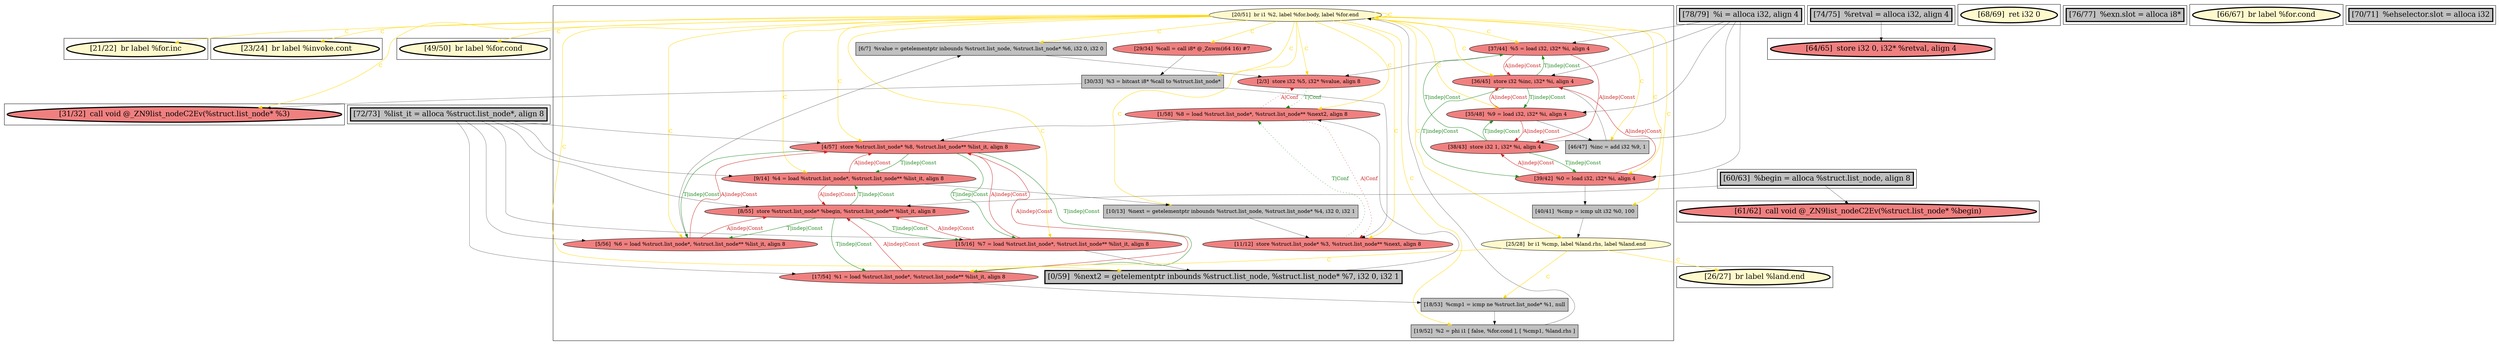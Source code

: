 
digraph G {



node182->node161 [style=solid,color=gold,label="C",penwidth=1.0,fontcolor=gold ]
node182->node165 [style=solid,color=gold,label="C",penwidth=1.0,fontcolor=gold ]
node182->node173 [style=solid,color=gold,label="C",penwidth=1.0,fontcolor=gold ]
node182->node172 [style=solid,color=gold,label="C",penwidth=1.0,fontcolor=gold ]
node182->node180 [style=solid,color=gold,label="C",penwidth=1.0,fontcolor=gold ]
node182->node183 [style=solid,color=gold,label="C",penwidth=1.0,fontcolor=gold ]
node182->node163 [style=solid,color=gold,label="C",penwidth=1.0,fontcolor=gold ]
node182->node184 [style=solid,color=gold,label="C",penwidth=1.0,fontcolor=gold ]
node188->node165 [style=solid,color=black,label="",penwidth=0.5,fontcolor=black ]
node182->node174 [style=solid,color=gold,label="C",penwidth=1.0,fontcolor=gold ]
node171->node177 [style=solid,color=firebrick3,label="A|indep|Const",penwidth=1.0,fontcolor=firebrick3 ]
node177->node171 [style=solid,color=forestgreen,label="T|indep|Const",penwidth=1.0,fontcolor=forestgreen ]
node182->node162 [style=solid,color=gold,label="C",penwidth=1.0,fontcolor=gold ]
node187->node177 [style=solid,color=black,label="",penwidth=0.5,fontcolor=black ]
node167->node182 [style=solid,color=black,label="",penwidth=0.5,fontcolor=black ]
node163->node177 [style=solid,color=black,label="",penwidth=0.5,fontcolor=black ]
node188->node179 [style=solid,color=black,label="",penwidth=0.5,fontcolor=black ]
node166->node164 [style=solid,color=forestgreen,label="T|indep|Const",penwidth=1.0,fontcolor=forestgreen ]
node164->node166 [style=solid,color=firebrick3,label="A|indep|Const",penwidth=1.0,fontcolor=firebrick3 ]
node182->node181 [style=solid,color=gold,label="C",penwidth=1.0,fontcolor=gold ]
node187->node171 [style=solid,color=black,label="",penwidth=0.5,fontcolor=black ]
node182->node182 [style=solid,color=gold,label="C",penwidth=1.0,fontcolor=gold ]
node165->node162 [style=solid,color=black,label="",penwidth=0.5,fontcolor=black ]
node160->node181 [style=solid,color=black,label="",penwidth=0.5,fontcolor=black ]
node155->node156 [style=solid,color=black,label="",penwidth=0.5,fontcolor=black ]
node179->node178 [style=solid,color=firebrick3,label="A|indep|Const",penwidth=1.0,fontcolor=firebrick3 ]
node162->node163 [style=dotted,color=forestgreen,label="T|Conf",penwidth=1.0,fontcolor=forestgreen ]
node178->node179 [style=solid,color=forestgreen,label="T|indep|Const",penwidth=1.0,fontcolor=forestgreen ]
node188->node178 [style=solid,color=black,label="",penwidth=0.5,fontcolor=black ]
node169->node178 [style=solid,color=firebrick3,label="A|indep|Const",penwidth=1.0,fontcolor=firebrick3 ]
node161->node162 [style=solid,color=black,label="",penwidth=0.5,fontcolor=black ]
node178->node169 [style=solid,color=forestgreen,label="T|indep|Const",penwidth=1.0,fontcolor=forestgreen ]
node163->node162 [style=dotted,color=firebrick3,label="A|Conf",penwidth=1.0,fontcolor=firebrick3 ]
node182->node179 [style=solid,color=gold,label="C",penwidth=1.0,fontcolor=gold ]
node170->node168 [style=solid,color=black,label="",penwidth=0.5,fontcolor=black ]
node166->node174 [style=solid,color=forestgreen,label="T|indep|Const",penwidth=1.0,fontcolor=forestgreen ]
node182->node176 [style=solid,color=gold,label="C",penwidth=1.0,fontcolor=gold ]
node176->node175 [style=solid,color=gold,label="C",penwidth=1.0,fontcolor=gold ]
node174->node177 [style=solid,color=firebrick3,label="A|indep|Const",penwidth=1.0,fontcolor=firebrick3 ]
node182->node151 [style=solid,color=gold,label="C",penwidth=1.0,fontcolor=gold ]
node179->node183 [style=solid,color=firebrick3,label="A|indep|Const",penwidth=1.0,fontcolor=firebrick3 ]
node187->node166 [style=solid,color=black,label="",penwidth=0.5,fontcolor=black ]
node187->node174 [style=solid,color=black,label="",penwidth=0.5,fontcolor=black ]
node182->node164 [style=solid,color=gold,label="C",penwidth=1.0,fontcolor=gold ]
node188->node169 [style=solid,color=black,label="",penwidth=0.5,fontcolor=black ]
node176->node171 [style=solid,color=gold,label="C",penwidth=1.0,fontcolor=gold ]
node182->node152 [style=solid,color=gold,label="C",penwidth=1.0,fontcolor=gold ]
node166->node173 [style=solid,color=forestgreen,label="T|indep|Const",penwidth=1.0,fontcolor=forestgreen ]
node187->node173 [style=solid,color=black,label="",penwidth=0.5,fontcolor=black ]
node182->node168 [style=solid,color=gold,label="C",penwidth=1.0,fontcolor=gold ]
node164->node161 [style=solid,color=black,label="",penwidth=0.5,fontcolor=black ]
node163->node168 [style=dotted,color=firebrick3,label="A|Conf",penwidth=1.0,fontcolor=firebrick3 ]
node177->node173 [style=solid,color=forestgreen,label="T|indep|Const",penwidth=1.0,fontcolor=forestgreen ]
node182->node167 [style=solid,color=gold,label="C",penwidth=1.0,fontcolor=gold ]
node174->node172 [style=solid,color=black,label="",penwidth=0.5,fontcolor=black ]
node182->node169 [style=solid,color=gold,label="C",penwidth=1.0,fontcolor=gold ]
node183->node169 [style=solid,color=forestgreen,label="T|indep|Const",penwidth=1.0,fontcolor=forestgreen ]
node169->node184 [style=solid,color=black,label="",penwidth=0.5,fontcolor=black ]
node183->node165 [style=solid,color=forestgreen,label="T|indep|Const",penwidth=1.0,fontcolor=forestgreen ]
node172->node163 [style=solid,color=black,label="",penwidth=0.5,fontcolor=black ]
node180->node176 [style=solid,color=black,label="",penwidth=0.5,fontcolor=black ]
node176->node158 [style=solid,color=gold,label="C",penwidth=1.0,fontcolor=gold ]
node182->node170 [style=solid,color=gold,label="C",penwidth=1.0,fontcolor=gold ]
node175->node167 [style=solid,color=black,label="",penwidth=0.5,fontcolor=black ]
node182->node153 [style=solid,color=gold,label="C",penwidth=1.0,fontcolor=gold ]
node181->node153 [style=solid,color=black,label="",penwidth=0.5,fontcolor=black ]
node184->node183 [style=solid,color=black,label="",penwidth=0.5,fontcolor=black ]
node182->node160 [style=solid,color=gold,label="C",penwidth=1.0,fontcolor=gold ]
node174->node166 [style=solid,color=firebrick3,label="A|indep|Const",penwidth=1.0,fontcolor=firebrick3 ]
node183->node179 [style=solid,color=forestgreen,label="T|indep|Const",penwidth=1.0,fontcolor=forestgreen ]
node181->node168 [style=solid,color=black,label="",penwidth=0.5,fontcolor=black ]
node171->node175 [style=solid,color=black,label="",penwidth=0.5,fontcolor=black ]
node182->node154 [style=solid,color=gold,label="C",penwidth=1.0,fontcolor=gold ]
node187->node164 [style=solid,color=black,label="",penwidth=0.5,fontcolor=black ]
node173->node177 [style=solid,color=firebrick3,label="A|indep|Const",penwidth=1.0,fontcolor=firebrick3 ]
node155->node166 [style=solid,color=black,label="",penwidth=0.5,fontcolor=black ]
node173->node170 [style=solid,color=black,label="",penwidth=0.5,fontcolor=black ]
node177->node164 [style=solid,color=forestgreen,label="T|indep|Const",penwidth=1.0,fontcolor=forestgreen ]
node168->node163 [style=dotted,color=forestgreen,label="T|Conf",penwidth=1.0,fontcolor=forestgreen ]
node164->node177 [style=solid,color=firebrick3,label="A|indep|Const",penwidth=1.0,fontcolor=firebrick3 ]
node173->node166 [style=solid,color=firebrick3,label="A|indep|Const",penwidth=1.0,fontcolor=firebrick3 ]
node182->node177 [style=solid,color=gold,label="C",penwidth=1.0,fontcolor=gold ]
node188->node183 [style=solid,color=black,label="",penwidth=0.5,fontcolor=black ]
node178->node165 [style=solid,color=forestgreen,label="T|indep|Const",penwidth=1.0,fontcolor=forestgreen ]
node165->node183 [style=solid,color=firebrick3,label="A|indep|Const",penwidth=1.0,fontcolor=firebrick3 ]
node186->node157 [style=solid,color=black,label="",penwidth=0.5,fontcolor=black ]
node177->node174 [style=solid,color=forestgreen,label="T|indep|Const",penwidth=1.0,fontcolor=forestgreen ]
node165->node178 [style=solid,color=firebrick3,label="A|indep|Const",penwidth=1.0,fontcolor=firebrick3 ]
node179->node180 [style=solid,color=black,label="",penwidth=0.5,fontcolor=black ]
node169->node183 [style=solid,color=firebrick3,label="A|indep|Const",penwidth=1.0,fontcolor=firebrick3 ]
node166->node171 [style=solid,color=forestgreen,label="T|indep|Const",penwidth=1.0,fontcolor=forestgreen ]
node171->node166 [style=solid,color=firebrick3,label="A|indep|Const",penwidth=1.0,fontcolor=firebrick3 ]


subgraph cluster15 {


node190 [penwidth=3.0,fontsize=20,fillcolor=lemonchiffon,label="[68/69]  ret i32 0",shape=ellipse,style=filled ]



}

subgraph cluster13 {


node188 [penwidth=3.0,fontsize=20,fillcolor=grey,label="[78/79]  %i = alloca i32, align 4",shape=rectangle,style=filled ]



}

subgraph cluster11 {


node186 [penwidth=3.0,fontsize=20,fillcolor=grey,label="[74/75]  %retval = alloca i32, align 4",shape=rectangle,style=filled ]



}

subgraph cluster10 {


node185 [penwidth=3.0,fontsize=20,fillcolor=grey,label="[76/77]  %exn.slot = alloca i8*",shape=rectangle,style=filled ]



}

subgraph cluster9 {


node181 [fillcolor=grey,label="[30/33]  %3 = bitcast i8* %call to %struct.list_node*",shape=rectangle,style=filled ]
node179 [fillcolor=lightcoral,label="[39/42]  %0 = load i32, i32* %i, align 4",shape=ellipse,style=filled ]
node178 [fillcolor=lightcoral,label="[38/43]  store i32 1, i32* %i, align 4",shape=ellipse,style=filled ]
node183 [fillcolor=lightcoral,label="[36/45]  store i32 %inc, i32* %i, align 4",shape=ellipse,style=filled ]
node177 [fillcolor=lightcoral,label="[4/57]  store %struct.list_node* %8, %struct.list_node** %list_it, align 8",shape=ellipse,style=filled ]
node176 [fillcolor=lemonchiffon,label="[25/28]  br i1 %cmp, label %land.rhs, label %land.end",shape=ellipse,style=filled ]
node170 [fillcolor=grey,label="[10/13]  %next = getelementptr inbounds %struct.list_node, %struct.list_node* %4, i32 0, i32 1",shape=rectangle,style=filled ]
node182 [fillcolor=lemonchiffon,label="[20/51]  br i1 %2, label %for.body, label %for.end",shape=ellipse,style=filled ]
node163 [fillcolor=lightcoral,label="[1/58]  %8 = load %struct.list_node*, %struct.list_node** %next2, align 8",shape=ellipse,style=filled ]
node162 [fillcolor=lightcoral,label="[2/3]  store i32 %5, i32* %value, align 8",shape=ellipse,style=filled ]
node184 [fillcolor=grey,label="[46/47]  %inc = add i32 %9, 1",shape=rectangle,style=filled ]
node173 [fillcolor=lightcoral,label="[9/14]  %4 = load %struct.list_node*, %struct.list_node** %list_it, align 8",shape=ellipse,style=filled ]
node161 [fillcolor=grey,label="[6/7]  %value = getelementptr inbounds %struct.list_node, %struct.list_node* %6, i32 0, i32 0",shape=rectangle,style=filled ]
node171 [fillcolor=lightcoral,label="[17/54]  %1 = load %struct.list_node*, %struct.list_node** %list_it, align 8",shape=ellipse,style=filled ]
node174 [fillcolor=lightcoral,label="[15/16]  %7 = load %struct.list_node*, %struct.list_node** %list_it, align 8",shape=ellipse,style=filled ]
node166 [fillcolor=lightcoral,label="[8/55]  store %struct.list_node* %begin, %struct.list_node** %list_it, align 8",shape=ellipse,style=filled ]
node180 [fillcolor=grey,label="[40/41]  %cmp = icmp ult i32 %0, 100",shape=rectangle,style=filled ]
node160 [fillcolor=lightcoral,label="[29/34]  %call = call i8* @_Znwm(i64 16) #7",shape=ellipse,style=filled ]
node172 [penwidth=3.0,fontsize=20,fillcolor=grey,label="[0/59]  %next2 = getelementptr inbounds %struct.list_node, %struct.list_node* %7, i32 0, i32 1",shape=rectangle,style=filled ]
node167 [fillcolor=grey,label="[19/52]  %2 = phi i1 [ false, %for.cond ], [ %cmp1, %land.rhs ]",shape=rectangle,style=filled ]
node168 [fillcolor=lightcoral,label="[11/12]  store %struct.list_node* %3, %struct.list_node** %next, align 8",shape=ellipse,style=filled ]
node165 [fillcolor=lightcoral,label="[37/44]  %5 = load i32, i32* %i, align 4",shape=ellipse,style=filled ]
node164 [fillcolor=lightcoral,label="[5/56]  %6 = load %struct.list_node*, %struct.list_node** %list_it, align 8",shape=ellipse,style=filled ]
node169 [fillcolor=lightcoral,label="[35/48]  %9 = load i32, i32* %i, align 4",shape=ellipse,style=filled ]
node175 [fillcolor=grey,label="[18/53]  %cmp1 = icmp ne %struct.list_node* %1, null",shape=rectangle,style=filled ]



}

subgraph cluster8 {


node159 [penwidth=3.0,fontsize=20,fillcolor=lemonchiffon,label="[66/67]  br label %for.cond",shape=ellipse,style=filled ]



}

subgraph cluster7 {


node158 [penwidth=3.0,fontsize=20,fillcolor=lemonchiffon,label="[26/27]  br label %land.end",shape=ellipse,style=filled ]



}

subgraph cluster14 {


node189 [penwidth=3.0,fontsize=20,fillcolor=grey,label="[70/71]  %ehselector.slot = alloca i32",shape=rectangle,style=filled ]



}

subgraph cluster6 {


node157 [penwidth=3.0,fontsize=20,fillcolor=lightcoral,label="[64/65]  store i32 0, i32* %retval, align 4",shape=ellipse,style=filled ]



}

subgraph cluster0 {


node151 [penwidth=3.0,fontsize=20,fillcolor=lemonchiffon,label="[21/22]  br label %for.inc",shape=ellipse,style=filled ]



}

subgraph cluster12 {


node187 [penwidth=3.0,fontsize=20,fillcolor=grey,label="[72/73]  %list_it = alloca %struct.list_node*, align 8",shape=rectangle,style=filled ]



}

subgraph cluster5 {


node156 [penwidth=3.0,fontsize=20,fillcolor=lightcoral,label="[61/62]  call void @_ZN9list_nodeC2Ev(%struct.list_node* %begin)",shape=ellipse,style=filled ]



}

subgraph cluster1 {


node152 [penwidth=3.0,fontsize=20,fillcolor=lemonchiffon,label="[23/24]  br label %invoke.cont",shape=ellipse,style=filled ]



}

subgraph cluster2 {


node153 [penwidth=3.0,fontsize=20,fillcolor=lightcoral,label="[31/32]  call void @_ZN9list_nodeC2Ev(%struct.list_node* %3)",shape=ellipse,style=filled ]



}

subgraph cluster3 {


node154 [penwidth=3.0,fontsize=20,fillcolor=lemonchiffon,label="[49/50]  br label %for.cond",shape=ellipse,style=filled ]



}

subgraph cluster4 {


node155 [penwidth=3.0,fontsize=20,fillcolor=grey,label="[60/63]  %begin = alloca %struct.list_node, align 8",shape=rectangle,style=filled ]



}

}
